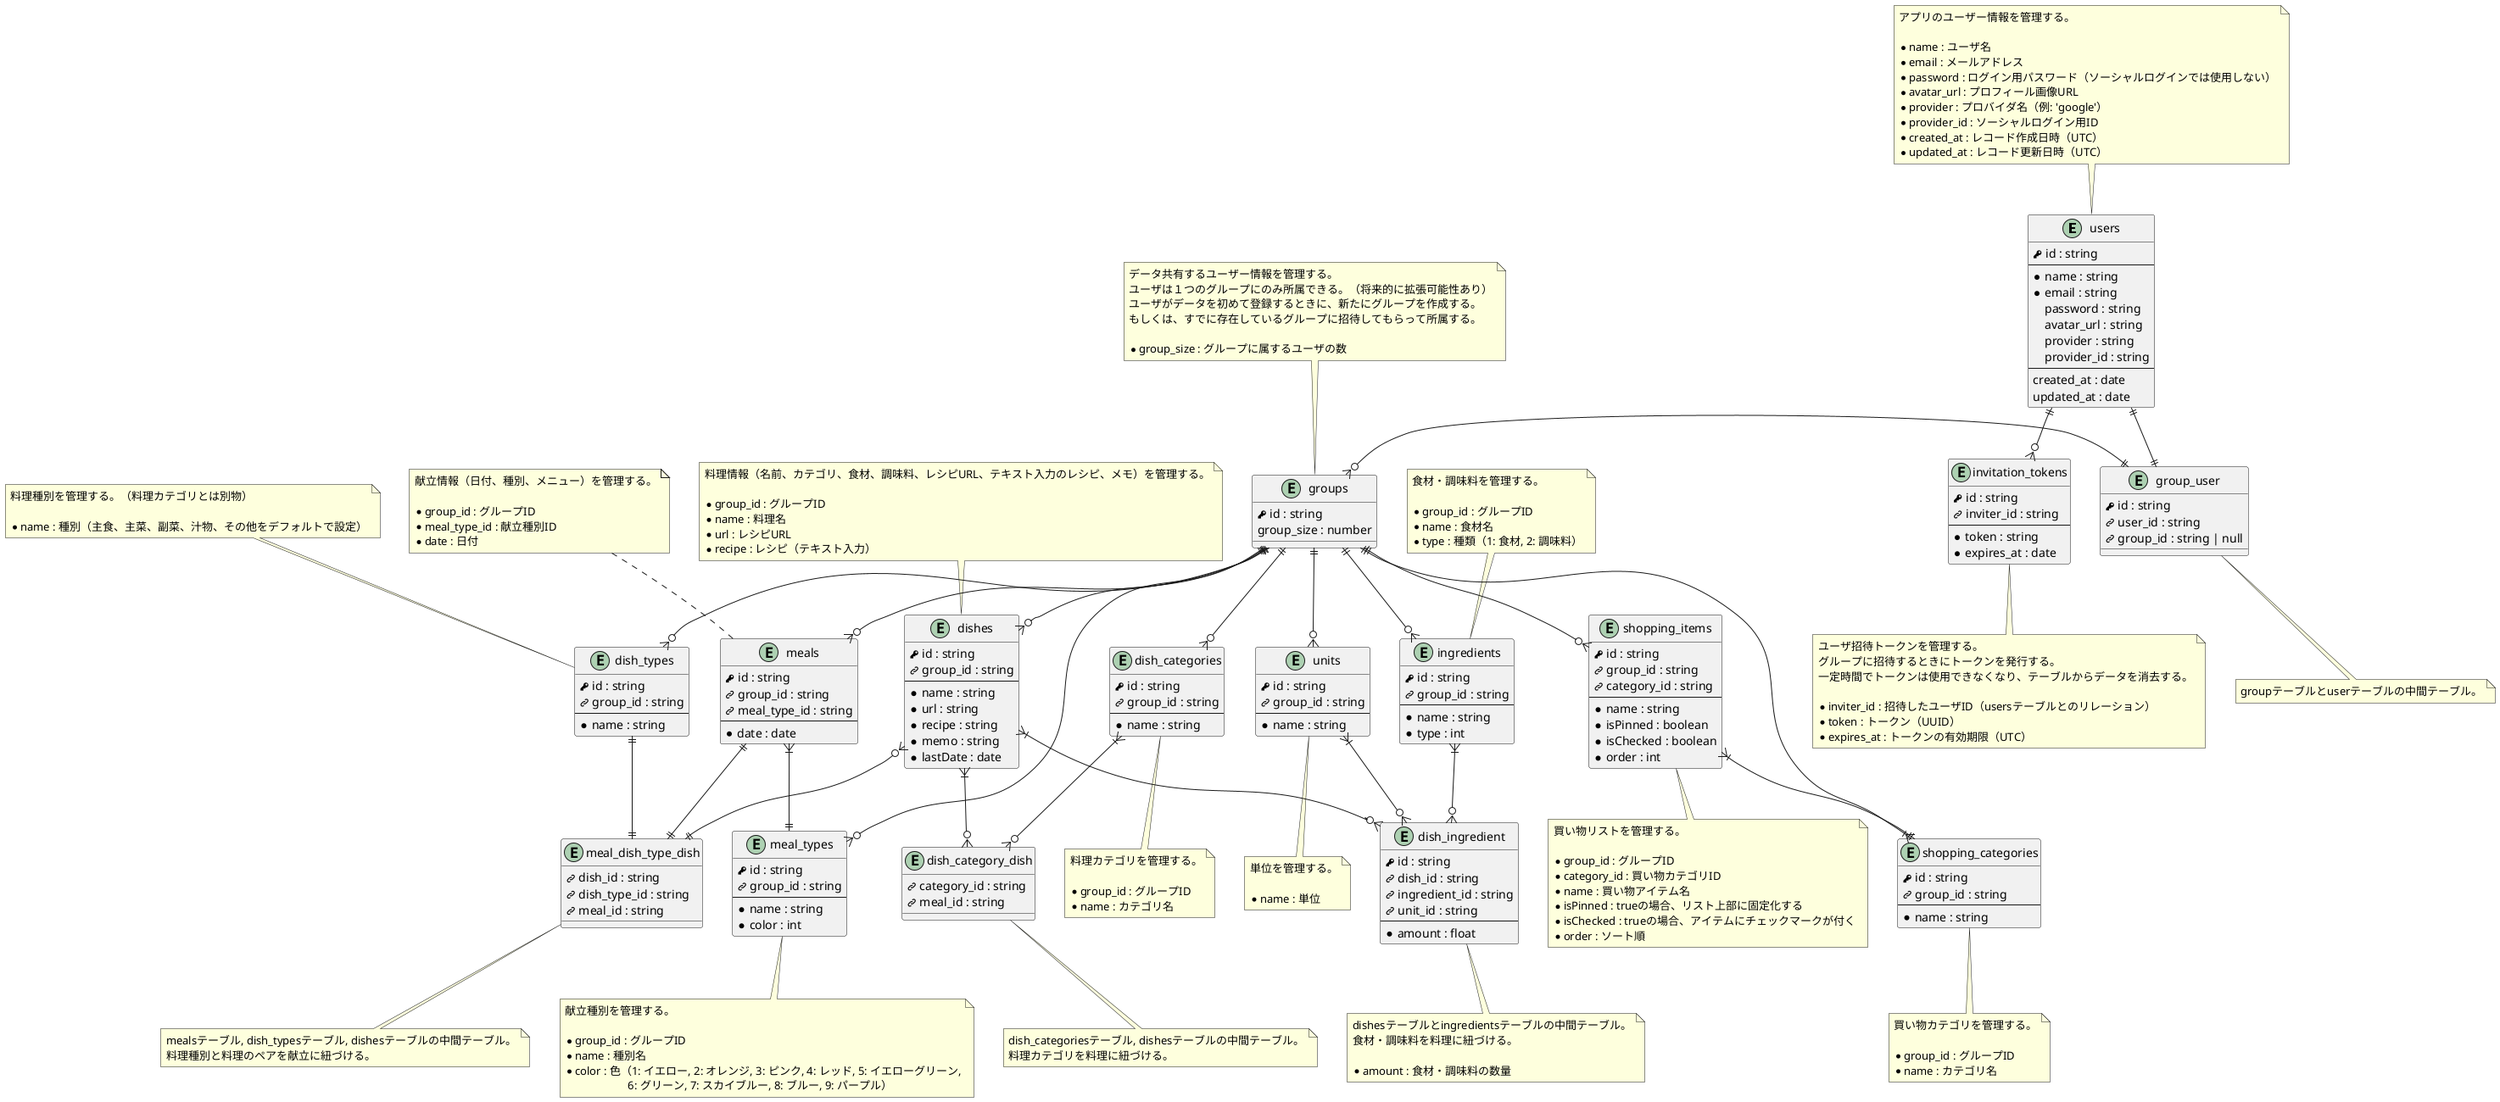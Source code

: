 @startuml
!define primary_key(x) <b><&key></b> x
!define foreign_key(x) <b><&link-intact></b> x

entity users {
    primary_key(id : string)
    --
    * name : string
    * email : string
    password : string
    avatar_url : string
    provider : string
    provider_id : string
    --
    created_at : date
    updated_at : date
}

note top of users
  アプリのユーザー情報を管理する。

  * name : ユーザ名
  * email : メールアドレス
  * password : ログイン用パスワード（ソーシャルログインでは使用しない）
  * avatar_url : プロフィール画像URL
  * provider : プロバイダ名（例: 'google'）
  * provider_id : ソーシャルログイン用ID
  * created_at : レコード作成日時（UTC）
  * updated_at : レコード更新日時（UTC）
end note


entity groups {
    primary_key(id : string)
    group_size : number
}

note top of groups
  データ共有するユーザー情報を管理する。
  ユーザは１つのグループにのみ所属できる。（将来的に拡張可能性あり）
  ユーザがデータを初めて登録するときに、新たにグループを作成する。
  もしくは、すでに存在しているグループに招待してもらって所属する。

  * group_size : グループに属するユーザの数
end note

entity group_user {
    primary_key(id : string)
    foreign_key(user_id : string)
    foreign_key(group_id : string | null)
}

note bottom of group_user
  groupテーブルとuserテーブルの中間テーブル。
end note

entity invitation_tokens {
    primary_key(id : string)
    foreign_key(inviter_id : string)
    --
    * token : string
    * expires_at : date
}

note bottom of invitation_tokens
  ユーザ招待トークンを管理する。
  グループに招待するときにトークンを発行する。
  一定時間でトークンは使用できなくなり、テーブルからデータを消去する。

  * inviter_id : 招待したユーザID（usersテーブルとのリレーション）
  * token : トークン（UUID）
  * expires_at : トークンの有効期限（UTC）
end note


entity meals {
    primary_key(id : string)
    foreign_key(group_id : string)
    foreign_key(meal_type_id : string)
    ---
    * date : date
}

note top of meals
  献立情報（日付、種別、メニュー）を管理する。

  * group_id : グループID
  * meal_type_id : 献立種別ID
  * date : 日付
end note

entity dishes {
    primary_key(id : string)
    foreign_key(group_id : string)
    --
    * name : string
    * url : string
    * recipe : string
    * memo : string
    * lastDate : date
}

note top of dishes
  料理情報（名前、カテゴリ、食材、調味料、レシピURL、テキスト入力のレシピ、メモ）を管理する。

  * group_id : グループID
  * name : 料理名
  * url : レシピURL
  * recipe : レシピ（テキスト入力）
end note

entity dish_types {
    primary_key(id : string)
    foreign_key(group_id : string)
    ---
    * name : string
}

note top of dish_types
  料理種別を管理する。（料理カテゴリとは別物）

  * name : 種別（主食、主菜、副菜、汁物、その他をデフォルトで設定）
end note

entity meal_dish_type_dish {
    foreign_key(dish_id : string)   
    foreign_key(dish_type_id : string)
    foreign_key(meal_id : string)
}

note bottom of meal_dish_type_dish
  mealsテーブル, dish_typesテーブル, dishesテーブルの中間テーブル。
  料理種別と料理のペアを献立に紐づける。
end note

entity dish_categories {
  primary_key(id : string)
  foreign_key(group_id : string)
  --
  * name : string
}

note bottom of dish_categories
  料理カテゴリを管理する。

  * group_id : グループID
  * name : カテゴリ名
end note

entity dish_category_dish {
  foreign_key(category_id : string)
  foreign_key(meal_id : string)
}

note bottom of dish_category_dish
  dish_categoriesテーブル, dishesテーブルの中間テーブル。
  料理カテゴリを料理に紐づける。
end note

entity ingredients {
  primary_key(id : string)
  foreign_key(group_id : string)
  --
  * name : string
  * type : int
}

note top of ingredients
  食材・調味料を管理する。

  * group_id : グループID
  * name : 食材名
  * type : 種類（1: 食材, 2: 調味料）
end note

entity dish_ingredient {
  primary_key(id : string)
  foreign_key(dish_id : string)
  foreign_key(ingredient_id : string)
  foreign_key(unit_id : string)
  --
  * amount : float
}

note bottom of dish_ingredient
  dishesテーブルとingredientsテーブルの中間テーブル。
  食材・調味料を料理に紐づける。

  * amount : 食材・調味料の数量
end note

entity units {
  primary_key(id : string)
  foreign_key(group_id : string)
  --
  * name : string
}

note bottom of units
  単位を管理する。

  * name : 単位
end note

entity meal_types {
    primary_key(id : string)
    foreign_key(group_id : string)
    --
    * name : string
    * color : int
}

note bottom of meal_types
  献立種別を管理する。

  * group_id : グループID
  * name : 種別名
  * color : 色（1: イエロー, 2: オレンジ, 3: ピンク, 4: レッド, 5: イエローグリーン, 
                        6: グリーン, 7: スカイブルー, 8: ブルー, 9: パープル）
end note

entity shopping_items {
    primary_key(id : string)
    foreign_key(group_id : string)
    foreign_key(category_id : string)
    --
    * name : string
    * isPinned : boolean
    * isChecked : boolean
    * order : int
}

note bottom of shopping_items
  買い物リストを管理する。

  * group_id : グループID
  * category_id : 買い物カテゴリID
  * name : 買い物アイテム名
  * isPinned : trueの場合、リスト上部に固定化する
  * isChecked : trueの場合、アイテムにチェックマークが付く
  * order : ソート順
end note

entity shopping_categories {
    primary_key(id : string)
    foreign_key(group_id : string)
    --
    * name : string
}

note bottom of shopping_categories
  買い物カテゴリを管理する。

  * group_id : グループID
  * name : カテゴリ名
end note

users ||--|| group_user
groups }o-|| group_user
users ||--o{ invitation_tokens
groups ||--o{ meals
meals ||--|| meal_dish_type_dish
groups ||--o{ dish_types
dish_types ||-|| meal_dish_type_dish
groups ||--o{ dishes
dishes }o--|| meal_dish_type_dish
dishes }|--o{ dish_category_dish
groups ||--o{ dish_categories
dish_categories }|--o{ dish_category_dish
groups ||--o{ ingredients
dishes }|--o{ dish_ingredient
ingredients }|--o{ dish_ingredient
groups ||--o{ units
units }|--o{ dish_ingredient
groups ||--o{ meal_types
meals }|--|| meal_types
groups ||--o{ shopping_items
shopping_items }|--|| shopping_categories
groups ||--|{ shopping_categories
@enduml